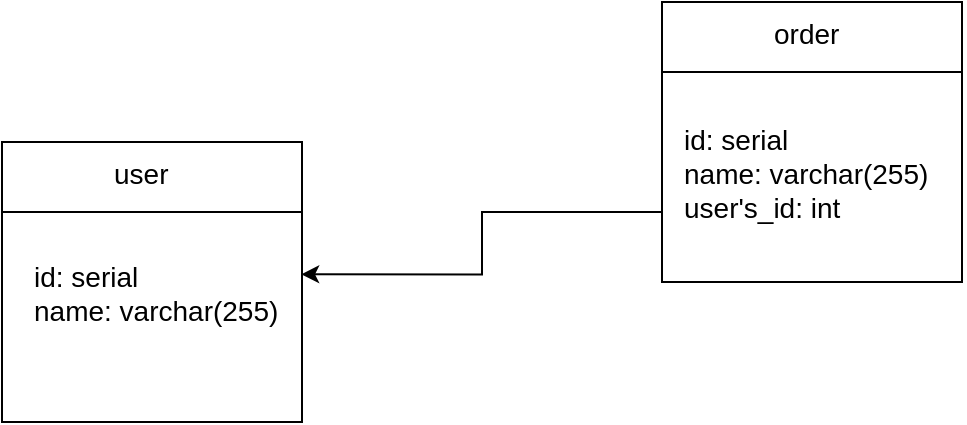 <mxfile version="15.7.0" type="device"><diagram id="K2P1eYmCxDhC8JV3gNLz" name="Page-1"><mxGraphModel dx="1038" dy="548" grid="1" gridSize="10" guides="1" tooltips="1" connect="1" arrows="1" fold="1" page="1" pageScale="1" pageWidth="827" pageHeight="1169" math="0" shadow="0"><root><mxCell id="0"/><mxCell id="1" parent="0"/><mxCell id="cRoKuL9NsINCjZQGw0Px-1" value="" style="rounded=0;whiteSpace=wrap;html=1;" vertex="1" parent="1"><mxGeometry x="170" y="160" width="150" height="140" as="geometry"/></mxCell><mxCell id="cRoKuL9NsINCjZQGw0Px-2" value="" style="endArrow=none;html=1;rounded=0;exitX=0;exitY=0.25;exitDx=0;exitDy=0;entryX=1;entryY=0.25;entryDx=0;entryDy=0;" edge="1" parent="1" source="cRoKuL9NsINCjZQGw0Px-1" target="cRoKuL9NsINCjZQGw0Px-1"><mxGeometry width="50" height="50" relative="1" as="geometry"><mxPoint x="390" y="310" as="sourcePoint"/><mxPoint x="440" y="260" as="targetPoint"/></mxGeometry></mxCell><mxCell id="cRoKuL9NsINCjZQGw0Px-3" value="" style="rounded=0;whiteSpace=wrap;html=1;" vertex="1" parent="1"><mxGeometry x="500" y="90" width="150" height="140" as="geometry"/></mxCell><mxCell id="cRoKuL9NsINCjZQGw0Px-4" value="" style="endArrow=none;html=1;rounded=0;exitX=0;exitY=0.25;exitDx=0;exitDy=0;entryX=1;entryY=0.25;entryDx=0;entryDy=0;" edge="1" parent="1" source="cRoKuL9NsINCjZQGw0Px-3" target="cRoKuL9NsINCjZQGw0Px-3"><mxGeometry width="50" height="50" relative="1" as="geometry"><mxPoint x="720" y="240" as="sourcePoint"/><mxPoint x="770" y="190" as="targetPoint"/></mxGeometry></mxCell><mxCell id="cRoKuL9NsINCjZQGw0Px-5" value="user" style="text;strokeColor=none;fillColor=none;align=left;verticalAlign=middle;spacingLeft=4;spacingRight=4;overflow=hidden;points=[[0,0.5],[1,0.5]];portConstraint=eastwest;rotatable=0;fontSize=14;" vertex="1" parent="1"><mxGeometry x="220" y="160" width="80" height="30" as="geometry"/></mxCell><mxCell id="cRoKuL9NsINCjZQGw0Px-6" value="order" style="text;strokeColor=none;fillColor=none;align=left;verticalAlign=middle;spacingLeft=4;spacingRight=4;overflow=hidden;points=[[0,0.5],[1,0.5]];portConstraint=eastwest;rotatable=0;fontSize=14;" vertex="1" parent="1"><mxGeometry x="550" y="90" width="80" height="30" as="geometry"/></mxCell><mxCell id="cRoKuL9NsINCjZQGw0Px-7" value="id: serial&#10;name: varchar(255)" style="text;strokeColor=none;fillColor=none;align=left;verticalAlign=middle;spacingLeft=4;spacingRight=4;overflow=hidden;points=[[0,0.5],[1,0.5]];portConstraint=eastwest;rotatable=0;fontSize=14;" vertex="1" parent="1"><mxGeometry x="180" y="200" width="140" height="70" as="geometry"/></mxCell><mxCell id="cRoKuL9NsINCjZQGw0Px-8" value="id: serial&#10;name: varchar(255)&#10;user's_id: int" style="text;strokeColor=none;fillColor=none;align=left;verticalAlign=middle;spacingLeft=4;spacingRight=4;overflow=hidden;points=[[0,0.5],[1,0.5]];portConstraint=eastwest;rotatable=0;fontSize=14;" vertex="1" parent="1"><mxGeometry x="505" y="140" width="140" height="70" as="geometry"/></mxCell><mxCell id="cRoKuL9NsINCjZQGw0Px-9" value="" style="endArrow=classic;html=1;rounded=0;fontSize=14;exitX=0;exitY=0.75;exitDx=0;exitDy=0;edgeStyle=orthogonalEdgeStyle;entryX=0.997;entryY=0.374;entryDx=0;entryDy=0;entryPerimeter=0;" edge="1" parent="1" source="cRoKuL9NsINCjZQGw0Px-3" target="cRoKuL9NsINCjZQGw0Px-7"><mxGeometry width="50" height="50" relative="1" as="geometry"><mxPoint x="390" y="290" as="sourcePoint"/><mxPoint x="330" y="230" as="targetPoint"/></mxGeometry></mxCell></root></mxGraphModel></diagram></mxfile>